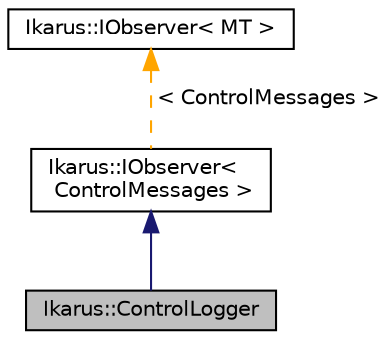 digraph "Ikarus::ControlLogger"
{
 // LATEX_PDF_SIZE
  edge [fontname="Helvetica",fontsize="10",labelfontname="Helvetica",labelfontsize="10"];
  node [fontname="Helvetica",fontsize="10",shape=record];
  Node1 [label="Ikarus::ControlLogger",height=0.2,width=0.4,color="black", fillcolor="grey75", style="filled", fontcolor="black",tooltip="ControlLogger class for logging control messages."];
  Node2 -> Node1 [dir="back",color="midnightblue",fontsize="10",style="solid",fontname="Helvetica"];
  Node2 [label="Ikarus::IObserver\<\l ControlMessages \>",height=0.2,width=0.4,color="black", fillcolor="white", style="filled",URL="$a01864.html",tooltip=" "];
  Node3 -> Node2 [dir="back",color="orange",fontsize="10",style="dashed",label=" \< ControlMessages \>" ,fontname="Helvetica"];
  Node3 [label="Ikarus::IObserver\< MT \>",height=0.2,width=0.4,color="black", fillcolor="white", style="filled",URL="$a01864.html",tooltip="Generic observer interface for the Observer design pattern. See  for a description of the design patt..."];
}
